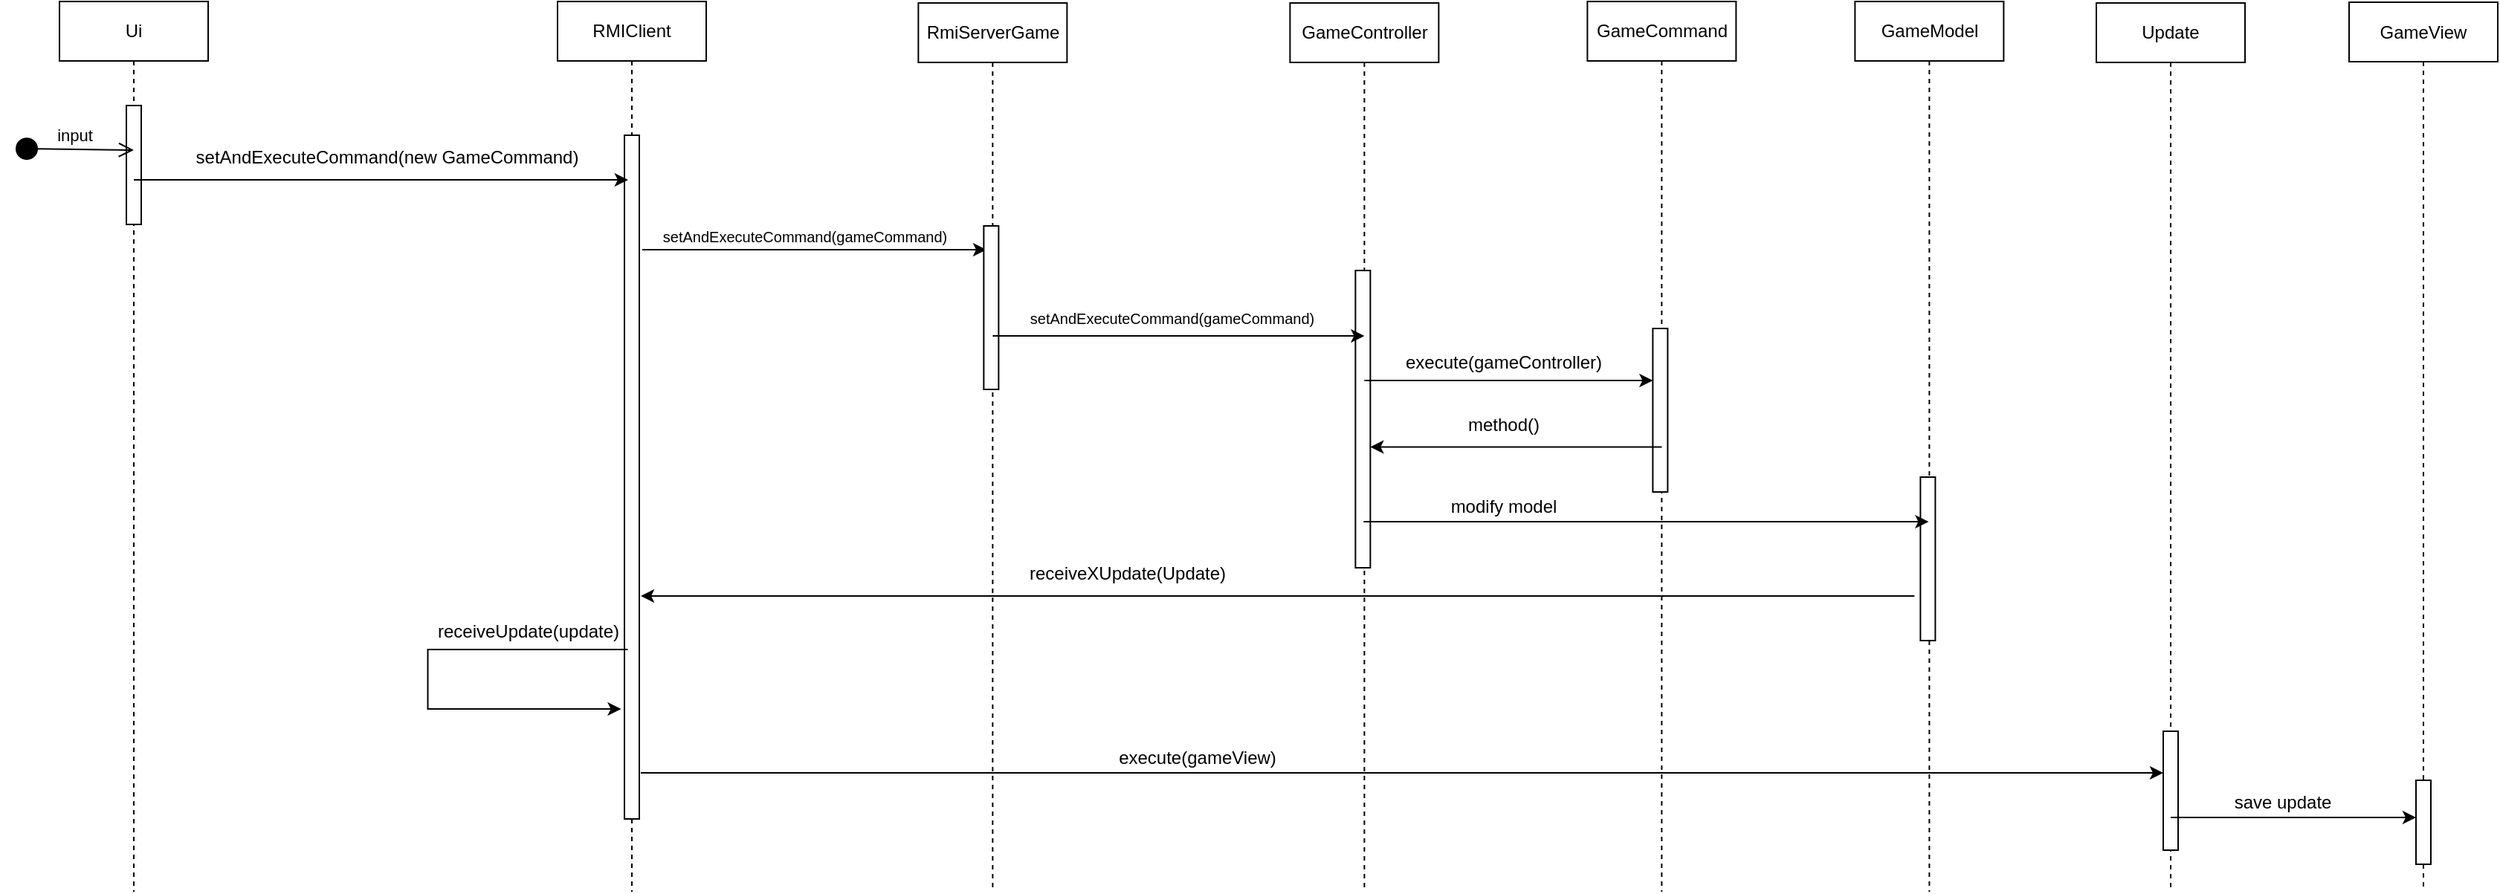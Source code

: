 <mxfile version="24.5.1" type="device">
  <diagram name="Page-1" id="szMAPDH9eeRUYwo9Q8RJ">
    <mxGraphModel dx="157" dy="594" grid="1" gridSize="10" guides="1" tooltips="1" connect="1" arrows="1" fold="1" page="1" pageScale="1" pageWidth="827" pageHeight="1169" math="0" shadow="0">
      <root>
        <mxCell id="0" />
        <mxCell id="1" parent="0" />
        <mxCell id="elcs39x9UBZCtCeQUN5q-1" value="Ui" style="shape=umlLifeline;perimeter=lifelinePerimeter;whiteSpace=wrap;html=1;container=0;dropTarget=0;collapsible=0;recursiveResize=0;outlineConnect=0;portConstraint=eastwest;newEdgeStyle={&quot;edgeStyle&quot;:&quot;elbowEdgeStyle&quot;,&quot;elbow&quot;:&quot;vertical&quot;,&quot;curved&quot;:0,&quot;rounded&quot;:0};" parent="1" vertex="1">
          <mxGeometry x="950" y="41" width="100" height="599" as="geometry" />
        </mxCell>
        <mxCell id="elcs39x9UBZCtCeQUN5q-2" value="" style="html=1;points=[];perimeter=orthogonalPerimeter;outlineConnect=0;targetShapes=umlLifeline;portConstraint=eastwest;newEdgeStyle={&quot;edgeStyle&quot;:&quot;elbowEdgeStyle&quot;,&quot;elbow&quot;:&quot;vertical&quot;,&quot;curved&quot;:0,&quot;rounded&quot;:0};" parent="elcs39x9UBZCtCeQUN5q-1" vertex="1">
          <mxGeometry x="45" y="70" width="10" height="80" as="geometry" />
        </mxCell>
        <mxCell id="elcs39x9UBZCtCeQUN5q-3" value="RMIClient" style="shape=umlLifeline;perimeter=lifelinePerimeter;whiteSpace=wrap;html=1;container=0;dropTarget=0;collapsible=0;recursiveResize=0;outlineConnect=0;portConstraint=eastwest;newEdgeStyle={&quot;edgeStyle&quot;:&quot;elbowEdgeStyle&quot;,&quot;elbow&quot;:&quot;vertical&quot;,&quot;curved&quot;:0,&quot;rounded&quot;:0};" parent="1" vertex="1">
          <mxGeometry x="1285" y="41" width="100" height="599" as="geometry" />
        </mxCell>
        <mxCell id="elcs39x9UBZCtCeQUN5q-4" value="" style="html=1;points=[];perimeter=orthogonalPerimeter;outlineConnect=0;targetShapes=umlLifeline;portConstraint=eastwest;newEdgeStyle={&quot;edgeStyle&quot;:&quot;elbowEdgeStyle&quot;,&quot;elbow&quot;:&quot;vertical&quot;,&quot;curved&quot;:0,&quot;rounded&quot;:0};" parent="elcs39x9UBZCtCeQUN5q-3" vertex="1">
          <mxGeometry x="45" y="90" width="10" height="460" as="geometry" />
        </mxCell>
        <mxCell id="elcs39x9UBZCtCeQUN5q-5" value="&lt;font style=&quot;font-size: 10px;&quot;&gt;setAndExecuteCommand(gameCommand)&lt;/font&gt;" style="text;html=1;align=center;verticalAlign=middle;resizable=0;points=[];autosize=1;strokeColor=none;fillColor=none;" parent="1" vertex="1">
          <mxGeometry x="1336" y="184" width="230" height="30" as="geometry" />
        </mxCell>
        <mxCell id="elcs39x9UBZCtCeQUN5q-6" value="GameCommand" style="shape=umlLifeline;perimeter=lifelinePerimeter;whiteSpace=wrap;html=1;container=0;dropTarget=0;collapsible=0;recursiveResize=0;outlineConnect=0;portConstraint=eastwest;newEdgeStyle={&quot;edgeStyle&quot;:&quot;elbowEdgeStyle&quot;,&quot;elbow&quot;:&quot;vertical&quot;,&quot;curved&quot;:0,&quot;rounded&quot;:0};" parent="1" vertex="1">
          <mxGeometry x="1977.68" y="41" width="100" height="599" as="geometry" />
        </mxCell>
        <mxCell id="elcs39x9UBZCtCeQUN5q-7" value="" style="html=1;points=[];perimeter=orthogonalPerimeter;outlineConnect=0;targetShapes=umlLifeline;portConstraint=eastwest;newEdgeStyle={&quot;edgeStyle&quot;:&quot;elbowEdgeStyle&quot;,&quot;elbow&quot;:&quot;vertical&quot;,&quot;curved&quot;:0,&quot;rounded&quot;:0};" parent="elcs39x9UBZCtCeQUN5q-6" vertex="1">
          <mxGeometry x="44" y="220" width="10" height="110" as="geometry" />
        </mxCell>
        <mxCell id="elcs39x9UBZCtCeQUN5q-8" value="input" style="html=1;verticalAlign=bottom;startArrow=circle;startFill=1;endArrow=open;startSize=6;endSize=8;curved=0;rounded=0;" parent="1" edge="1">
          <mxGeometry width="80" relative="1" as="geometry">
            <mxPoint x="920" y="140" as="sourcePoint" />
            <mxPoint x="1000" y="141" as="targetPoint" />
          </mxGeometry>
        </mxCell>
        <mxCell id="elcs39x9UBZCtCeQUN5q-9" value="" style="endArrow=classic;html=1;rounded=0;" parent="1" source="elcs39x9UBZCtCeQUN5q-1" edge="1">
          <mxGeometry width="50" height="50" relative="1" as="geometry">
            <mxPoint x="1137.587" y="161" as="sourcePoint" />
            <mxPoint x="1332.42" y="161" as="targetPoint" />
          </mxGeometry>
        </mxCell>
        <mxCell id="elcs39x9UBZCtCeQUN5q-10" value="setAndExecuteCommand(new GameCommand)" style="text;html=1;align=center;verticalAlign=middle;resizable=0;points=[];autosize=1;strokeColor=none;fillColor=none;" parent="1" vertex="1">
          <mxGeometry x="1030" y="131" width="280" height="30" as="geometry" />
        </mxCell>
        <mxCell id="elcs39x9UBZCtCeQUN5q-11" value="GameController" style="shape=umlLifeline;perimeter=lifelinePerimeter;whiteSpace=wrap;html=1;container=0;dropTarget=0;collapsible=0;recursiveResize=0;outlineConnect=0;portConstraint=eastwest;newEdgeStyle={&quot;edgeStyle&quot;:&quot;elbowEdgeStyle&quot;,&quot;elbow&quot;:&quot;vertical&quot;,&quot;curved&quot;:0,&quot;rounded&quot;:0};" parent="1" vertex="1">
          <mxGeometry x="1777.68" y="42" width="100" height="598" as="geometry" />
        </mxCell>
        <mxCell id="elcs39x9UBZCtCeQUN5q-12" value="" style="html=1;points=[];perimeter=orthogonalPerimeter;outlineConnect=0;targetShapes=umlLifeline;portConstraint=eastwest;newEdgeStyle={&quot;edgeStyle&quot;:&quot;elbowEdgeStyle&quot;,&quot;elbow&quot;:&quot;vertical&quot;,&quot;curved&quot;:0,&quot;rounded&quot;:0};" parent="elcs39x9UBZCtCeQUN5q-11" vertex="1">
          <mxGeometry x="44" y="180" width="10" height="200" as="geometry" />
        </mxCell>
        <mxCell id="elcs39x9UBZCtCeQUN5q-13" value="" style="endArrow=classic;html=1;rounded=0;" parent="1" target="elcs39x9UBZCtCeQUN5q-7" edge="1">
          <mxGeometry width="50" height="50" relative="1" as="geometry">
            <mxPoint x="1827.68" y="296" as="sourcePoint" />
            <mxPoint x="1939.18" y="296" as="targetPoint" />
          </mxGeometry>
        </mxCell>
        <mxCell id="elcs39x9UBZCtCeQUN5q-15" value="" style="endArrow=classic;html=1;rounded=0;" parent="1" edge="1">
          <mxGeometry width="50" height="50" relative="1" as="geometry">
            <mxPoint x="1342" y="208" as="sourcePoint" />
            <mxPoint x="1573.5" y="208" as="targetPoint" />
          </mxGeometry>
        </mxCell>
        <mxCell id="elcs39x9UBZCtCeQUN5q-16" value="RmiServerGame" style="shape=umlLifeline;perimeter=lifelinePerimeter;whiteSpace=wrap;html=1;container=0;dropTarget=0;collapsible=0;recursiveResize=0;outlineConnect=0;portConstraint=eastwest;newEdgeStyle={&quot;edgeStyle&quot;:&quot;elbowEdgeStyle&quot;,&quot;elbow&quot;:&quot;vertical&quot;,&quot;curved&quot;:0,&quot;rounded&quot;:0};" parent="1" vertex="1">
          <mxGeometry x="1527.68" y="42" width="100" height="598" as="geometry" />
        </mxCell>
        <mxCell id="elcs39x9UBZCtCeQUN5q-17" value="" style="html=1;points=[];perimeter=orthogonalPerimeter;outlineConnect=0;targetShapes=umlLifeline;portConstraint=eastwest;newEdgeStyle={&quot;edgeStyle&quot;:&quot;elbowEdgeStyle&quot;,&quot;elbow&quot;:&quot;vertical&quot;,&quot;curved&quot;:0,&quot;rounded&quot;:0};" parent="elcs39x9UBZCtCeQUN5q-16" vertex="1">
          <mxGeometry x="44" y="150" width="10" height="110" as="geometry" />
        </mxCell>
        <mxCell id="elcs39x9UBZCtCeQUN5q-18" value="&lt;font style=&quot;font-size: 10px;&quot;&gt;setAndExecuteCommand(gameCommand)&lt;/font&gt;" style="text;html=1;align=center;verticalAlign=middle;resizable=0;points=[];autosize=1;strokeColor=none;fillColor=none;" parent="1" vertex="1">
          <mxGeometry x="1582.68" y="239" width="230" height="30" as="geometry" />
        </mxCell>
        <mxCell id="elcs39x9UBZCtCeQUN5q-19" value="" style="endArrow=classic;html=1;rounded=0;" parent="1" edge="1">
          <mxGeometry width="50" height="50" relative="1" as="geometry">
            <mxPoint x="1577.68" y="266" as="sourcePoint" />
            <mxPoint x="1827.68" y="266" as="targetPoint" />
          </mxGeometry>
        </mxCell>
        <mxCell id="elcs39x9UBZCtCeQUN5q-20" value="execute(gameController)" style="text;html=1;align=center;verticalAlign=middle;resizable=0;points=[];autosize=1;strokeColor=none;fillColor=none;" parent="1" vertex="1">
          <mxGeometry x="1840.68" y="269" width="160" height="30" as="geometry" />
        </mxCell>
        <mxCell id="elcs39x9UBZCtCeQUN5q-21" value="" style="endArrow=classic;html=1;rounded=0;" parent="1" target="elcs39x9UBZCtCeQUN5q-12" edge="1">
          <mxGeometry width="50" height="50" relative="1" as="geometry">
            <mxPoint x="2027.75" y="340.71" as="sourcePoint" />
            <mxPoint x="1917.679" y="340.71" as="targetPoint" />
          </mxGeometry>
        </mxCell>
        <mxCell id="elcs39x9UBZCtCeQUN5q-22" value="method()" style="text;html=1;align=center;verticalAlign=middle;resizable=0;points=[];autosize=1;strokeColor=none;fillColor=none;" parent="1" vertex="1">
          <mxGeometry x="1885.68" y="311" width="70" height="30" as="geometry" />
        </mxCell>
        <mxCell id="elcs39x9UBZCtCeQUN5q-23" value="GameModel" style="shape=umlLifeline;perimeter=lifelinePerimeter;whiteSpace=wrap;html=1;container=0;dropTarget=0;collapsible=0;recursiveResize=0;outlineConnect=0;portConstraint=eastwest;newEdgeStyle={&quot;edgeStyle&quot;:&quot;elbowEdgeStyle&quot;,&quot;elbow&quot;:&quot;vertical&quot;,&quot;curved&quot;:0,&quot;rounded&quot;:0};" parent="1" vertex="1">
          <mxGeometry x="2157.68" y="41" width="100" height="599" as="geometry" />
        </mxCell>
        <mxCell id="elcs39x9UBZCtCeQUN5q-24" value="" style="html=1;points=[];perimeter=orthogonalPerimeter;outlineConnect=0;targetShapes=umlLifeline;portConstraint=eastwest;newEdgeStyle={&quot;edgeStyle&quot;:&quot;elbowEdgeStyle&quot;,&quot;elbow&quot;:&quot;vertical&quot;,&quot;curved&quot;:0,&quot;rounded&quot;:0};" parent="elcs39x9UBZCtCeQUN5q-23" vertex="1">
          <mxGeometry x="44" y="320" width="10" height="110" as="geometry" />
        </mxCell>
        <mxCell id="elcs39x9UBZCtCeQUN5q-25" value="" style="endArrow=classic;html=1;rounded=0;" parent="1" edge="1">
          <mxGeometry width="50" height="50" relative="1" as="geometry">
            <mxPoint x="1827.18" y="391" as="sourcePoint" />
            <mxPoint x="2207.18" y="391" as="targetPoint" />
          </mxGeometry>
        </mxCell>
        <mxCell id="elcs39x9UBZCtCeQUN5q-26" value="modify model" style="text;html=1;align=center;verticalAlign=middle;resizable=0;points=[];autosize=1;strokeColor=none;fillColor=none;" parent="1" vertex="1">
          <mxGeometry x="1875.68" y="366" width="90" height="30" as="geometry" />
        </mxCell>
        <mxCell id="elcs39x9UBZCtCeQUN5q-27" value="receiveXUpdate(Update)" style="text;html=1;align=center;verticalAlign=middle;resizable=0;points=[];autosize=1;strokeColor=none;fillColor=none;" parent="1" vertex="1">
          <mxGeometry x="1587.68" y="411" width="160" height="30" as="geometry" />
        </mxCell>
        <mxCell id="elcs39x9UBZCtCeQUN5q-28" value="" style="endArrow=classic;html=1;rounded=0;" parent="1" edge="1">
          <mxGeometry width="50" height="50" relative="1" as="geometry">
            <mxPoint x="2197.68" y="441" as="sourcePoint" />
            <mxPoint x="1341.004" y="441" as="targetPoint" />
          </mxGeometry>
        </mxCell>
        <mxCell id="elcs39x9UBZCtCeQUN5q-29" value="receiveUpdate(update)" style="text;html=1;align=center;verticalAlign=middle;resizable=0;points=[];autosize=1;strokeColor=none;fillColor=none;" parent="1" vertex="1">
          <mxGeometry x="1190" y="450" width="150" height="30" as="geometry" />
        </mxCell>
        <mxCell id="elcs39x9UBZCtCeQUN5q-30" value="" style="endArrow=classic;html=1;rounded=0;" parent="1" edge="1">
          <mxGeometry width="50" height="50" relative="1" as="geometry">
            <mxPoint x="1332.25" y="477.0" as="sourcePoint" />
            <mxPoint x="1327.75" y="517" as="targetPoint" />
            <Array as="points">
              <mxPoint x="1197.75" y="477" />
              <mxPoint x="1197.75" y="517" />
            </Array>
          </mxGeometry>
        </mxCell>
        <mxCell id="elcs39x9UBZCtCeQUN5q-31" value="Update" style="shape=umlLifeline;perimeter=lifelinePerimeter;whiteSpace=wrap;html=1;container=0;dropTarget=0;collapsible=0;recursiveResize=0;outlineConnect=0;portConstraint=eastwest;newEdgeStyle={&quot;edgeStyle&quot;:&quot;elbowEdgeStyle&quot;,&quot;elbow&quot;:&quot;vertical&quot;,&quot;curved&quot;:0,&quot;rounded&quot;:0};" parent="1" vertex="1">
          <mxGeometry x="2320" y="42" width="100" height="598" as="geometry" />
        </mxCell>
        <mxCell id="elcs39x9UBZCtCeQUN5q-32" value="" style="html=1;points=[];perimeter=orthogonalPerimeter;outlineConnect=0;targetShapes=umlLifeline;portConstraint=eastwest;newEdgeStyle={&quot;edgeStyle&quot;:&quot;elbowEdgeStyle&quot;,&quot;elbow&quot;:&quot;vertical&quot;,&quot;curved&quot;:0,&quot;rounded&quot;:0};" parent="elcs39x9UBZCtCeQUN5q-31" vertex="1">
          <mxGeometry x="45" y="490" width="10" height="80" as="geometry" />
        </mxCell>
        <mxCell id="elcs39x9UBZCtCeQUN5q-33" value="" style="endArrow=classic;html=1;rounded=0;" parent="1" target="elcs39x9UBZCtCeQUN5q-32" edge="1">
          <mxGeometry width="50" height="50" relative="1" as="geometry">
            <mxPoint x="1341" y="560" as="sourcePoint" />
            <mxPoint x="1391" y="510" as="targetPoint" />
          </mxGeometry>
        </mxCell>
        <mxCell id="elcs39x9UBZCtCeQUN5q-34" value="execute(gameView)" style="text;html=1;align=center;verticalAlign=middle;resizable=0;points=[];autosize=1;strokeColor=none;fillColor=none;" parent="1" vertex="1">
          <mxGeometry x="1650" y="535" width="130" height="30" as="geometry" />
        </mxCell>
        <mxCell id="elcs39x9UBZCtCeQUN5q-36" value="GameView" style="shape=umlLifeline;perimeter=lifelinePerimeter;whiteSpace=wrap;html=1;container=0;dropTarget=0;collapsible=0;recursiveResize=0;outlineConnect=0;portConstraint=eastwest;newEdgeStyle={&quot;edgeStyle&quot;:&quot;elbowEdgeStyle&quot;,&quot;elbow&quot;:&quot;vertical&quot;,&quot;curved&quot;:0,&quot;rounded&quot;:0};" parent="1" vertex="1">
          <mxGeometry x="2490" y="41.5" width="100" height="598" as="geometry" />
        </mxCell>
        <mxCell id="elcs39x9UBZCtCeQUN5q-37" value="" style="html=1;points=[];perimeter=orthogonalPerimeter;outlineConnect=0;targetShapes=umlLifeline;portConstraint=eastwest;newEdgeStyle={&quot;edgeStyle&quot;:&quot;elbowEdgeStyle&quot;,&quot;elbow&quot;:&quot;vertical&quot;,&quot;curved&quot;:0,&quot;rounded&quot;:0};" parent="elcs39x9UBZCtCeQUN5q-36" vertex="1">
          <mxGeometry x="45" y="523.5" width="10" height="56.5" as="geometry" />
        </mxCell>
        <mxCell id="elcs39x9UBZCtCeQUN5q-38" value="" style="endArrow=classic;html=1;rounded=0;" parent="1" target="elcs39x9UBZCtCeQUN5q-37" edge="1">
          <mxGeometry width="50" height="50" relative="1" as="geometry">
            <mxPoint x="2370" y="590" as="sourcePoint" />
            <mxPoint x="2420" y="540" as="targetPoint" />
          </mxGeometry>
        </mxCell>
        <mxCell id="elcs39x9UBZCtCeQUN5q-40" value="save update" style="text;html=1;align=center;verticalAlign=middle;resizable=0;points=[];autosize=1;strokeColor=none;fillColor=none;" parent="1" vertex="1">
          <mxGeometry x="2400" y="565" width="90" height="30" as="geometry" />
        </mxCell>
      </root>
    </mxGraphModel>
  </diagram>
</mxfile>
